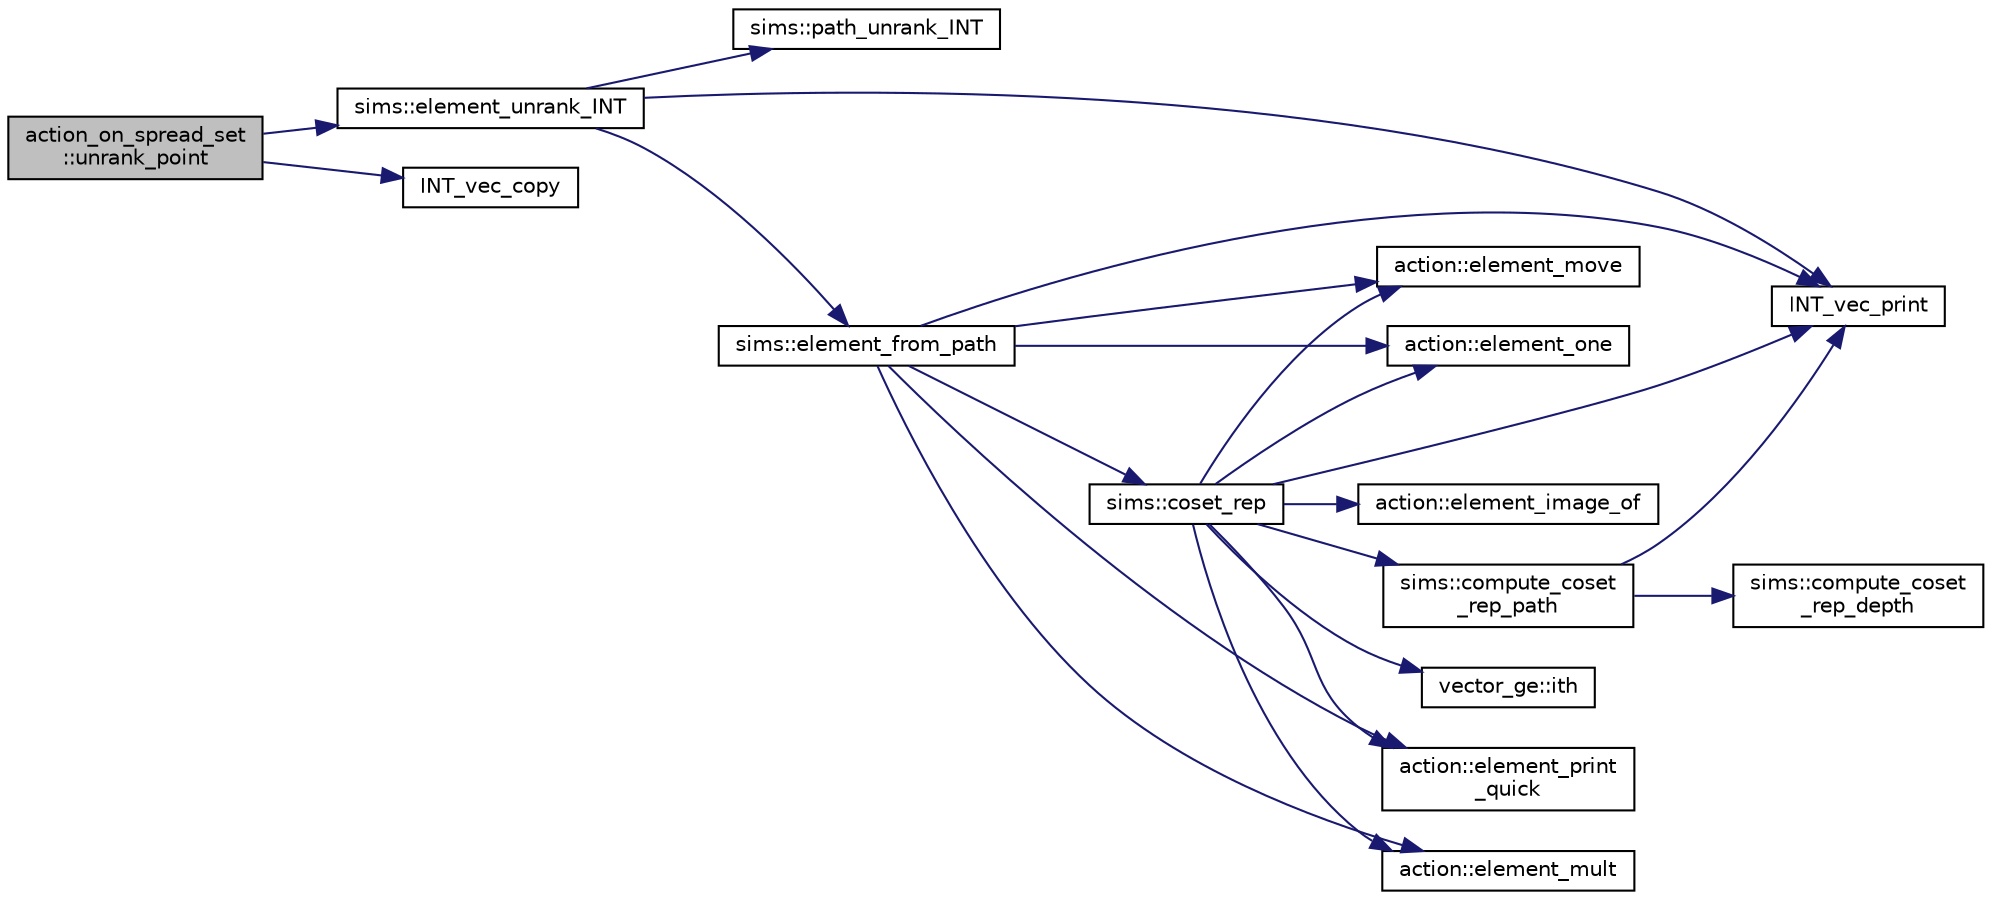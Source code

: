 digraph "action_on_spread_set::unrank_point"
{
  edge [fontname="Helvetica",fontsize="10",labelfontname="Helvetica",labelfontsize="10"];
  node [fontname="Helvetica",fontsize="10",shape=record];
  rankdir="LR";
  Node1229 [label="action_on_spread_set\l::unrank_point",height=0.2,width=0.4,color="black", fillcolor="grey75", style="filled", fontcolor="black"];
  Node1229 -> Node1230 [color="midnightblue",fontsize="10",style="solid",fontname="Helvetica"];
  Node1230 [label="sims::element_unrank_INT",height=0.2,width=0.4,color="black", fillcolor="white", style="filled",URL="$d9/df3/classsims.html#a435d84bb7bf7292f14593b2a4344151f"];
  Node1230 -> Node1231 [color="midnightblue",fontsize="10",style="solid",fontname="Helvetica"];
  Node1231 [label="sims::path_unrank_INT",height=0.2,width=0.4,color="black", fillcolor="white", style="filled",URL="$d9/df3/classsims.html#a8ae2ffa971c2aac809d83c18e4e91926"];
  Node1230 -> Node1232 [color="midnightblue",fontsize="10",style="solid",fontname="Helvetica"];
  Node1232 [label="INT_vec_print",height=0.2,width=0.4,color="black", fillcolor="white", style="filled",URL="$df/dbf/sajeeb_8_c.html#a79a5901af0b47dd0d694109543c027fe"];
  Node1230 -> Node1233 [color="midnightblue",fontsize="10",style="solid",fontname="Helvetica"];
  Node1233 [label="sims::element_from_path",height=0.2,width=0.4,color="black", fillcolor="white", style="filled",URL="$d9/df3/classsims.html#a4a9bc25b1b8e61ba34d6d3d9f9fb8ab8"];
  Node1233 -> Node1232 [color="midnightblue",fontsize="10",style="solid",fontname="Helvetica"];
  Node1233 -> Node1234 [color="midnightblue",fontsize="10",style="solid",fontname="Helvetica"];
  Node1234 [label="action::element_one",height=0.2,width=0.4,color="black", fillcolor="white", style="filled",URL="$d2/d86/classaction.html#a780a105daf04d6d1fe7e2f63b3c88e3b"];
  Node1233 -> Node1235 [color="midnightblue",fontsize="10",style="solid",fontname="Helvetica"];
  Node1235 [label="sims::coset_rep",height=0.2,width=0.4,color="black", fillcolor="white", style="filled",URL="$d9/df3/classsims.html#a3d669dba4d005cd2399388f27f44cd04"];
  Node1235 -> Node1236 [color="midnightblue",fontsize="10",style="solid",fontname="Helvetica"];
  Node1236 [label="sims::compute_coset\l_rep_path",height=0.2,width=0.4,color="black", fillcolor="white", style="filled",URL="$d9/df3/classsims.html#a22a53a24eb86dcfe54cb3588776a4d96"];
  Node1236 -> Node1237 [color="midnightblue",fontsize="10",style="solid",fontname="Helvetica"];
  Node1237 [label="sims::compute_coset\l_rep_depth",height=0.2,width=0.4,color="black", fillcolor="white", style="filled",URL="$d9/df3/classsims.html#abfeb782bd253f1df5253486afb120f6f"];
  Node1236 -> Node1232 [color="midnightblue",fontsize="10",style="solid",fontname="Helvetica"];
  Node1235 -> Node1232 [color="midnightblue",fontsize="10",style="solid",fontname="Helvetica"];
  Node1235 -> Node1234 [color="midnightblue",fontsize="10",style="solid",fontname="Helvetica"];
  Node1235 -> Node1238 [color="midnightblue",fontsize="10",style="solid",fontname="Helvetica"];
  Node1238 [label="vector_ge::ith",height=0.2,width=0.4,color="black", fillcolor="white", style="filled",URL="$d4/d6e/classvector__ge.html#a1ff002e8b746a9beb119d57dcd4a15ff"];
  Node1235 -> Node1239 [color="midnightblue",fontsize="10",style="solid",fontname="Helvetica"];
  Node1239 [label="action::element_print\l_quick",height=0.2,width=0.4,color="black", fillcolor="white", style="filled",URL="$d2/d86/classaction.html#a4844680cf6750396f76494a28655265b"];
  Node1235 -> Node1240 [color="midnightblue",fontsize="10",style="solid",fontname="Helvetica"];
  Node1240 [label="action::element_mult",height=0.2,width=0.4,color="black", fillcolor="white", style="filled",URL="$d2/d86/classaction.html#ae9e36b2cae1f0f7bd7144097fa9a34b3"];
  Node1235 -> Node1241 [color="midnightblue",fontsize="10",style="solid",fontname="Helvetica"];
  Node1241 [label="action::element_move",height=0.2,width=0.4,color="black", fillcolor="white", style="filled",URL="$d2/d86/classaction.html#a550947491bbb534d3d7951f50198a874"];
  Node1235 -> Node1242 [color="midnightblue",fontsize="10",style="solid",fontname="Helvetica"];
  Node1242 [label="action::element_image_of",height=0.2,width=0.4,color="black", fillcolor="white", style="filled",URL="$d2/d86/classaction.html#ae09559d4537a048fc860f8a74a31393d"];
  Node1233 -> Node1239 [color="midnightblue",fontsize="10",style="solid",fontname="Helvetica"];
  Node1233 -> Node1240 [color="midnightblue",fontsize="10",style="solid",fontname="Helvetica"];
  Node1233 -> Node1241 [color="midnightblue",fontsize="10",style="solid",fontname="Helvetica"];
  Node1229 -> Node1243 [color="midnightblue",fontsize="10",style="solid",fontname="Helvetica"];
  Node1243 [label="INT_vec_copy",height=0.2,width=0.4,color="black", fillcolor="white", style="filled",URL="$df/dbf/sajeeb_8_c.html#ac2d875e27e009af6ec04d17254d11075"];
}
